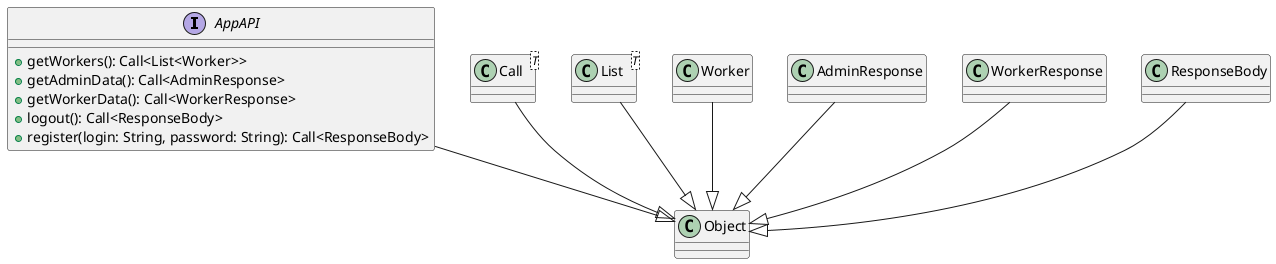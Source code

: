 @startuml
interface AppAPI {
    + getWorkers(): Call<List<Worker>>
    + getAdminData(): Call<AdminResponse>
    + getWorkerData(): Call<WorkerResponse>
    + logout(): Call<ResponseBody>
    + register(login: String, password: String): Call<ResponseBody>
}

class Call<T> {
}

class List<T> {
}

class Worker {
}

class AdminResponse {
}

class WorkerResponse {
}

class ResponseBody {
}

AppAPI --|> Object
Call --|> Object
List --|> Object
Worker --|> Object
AdminResponse --|> Object
WorkerResponse --|> Object
ResponseBody --|> Object

@enduml
